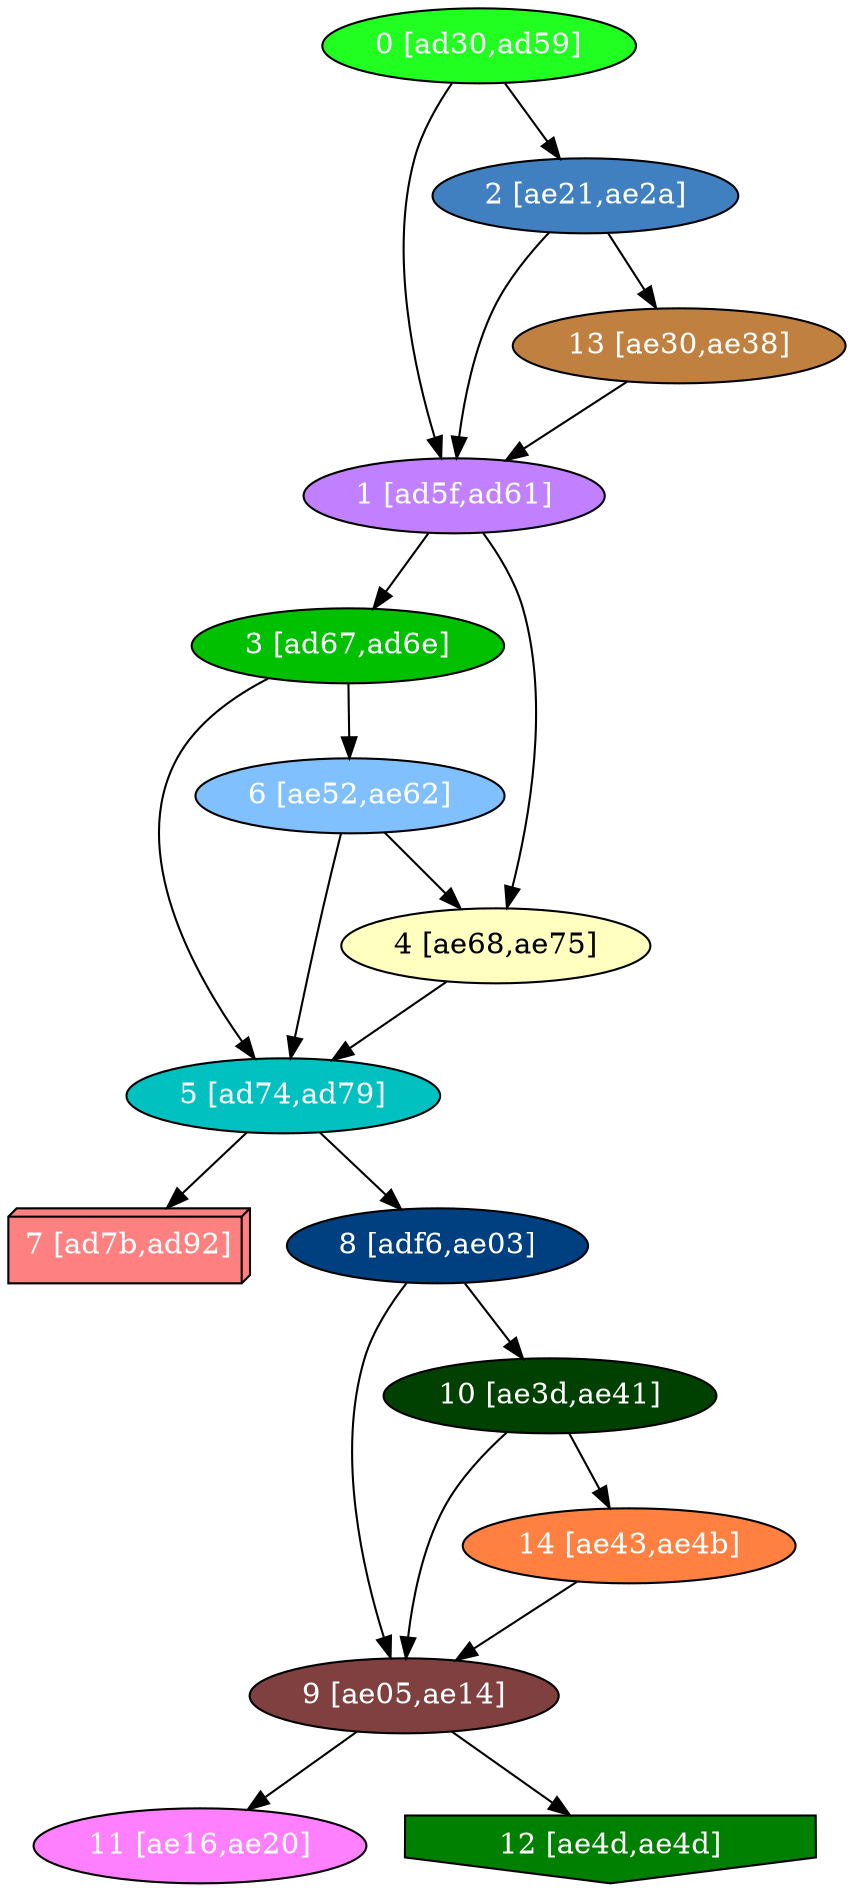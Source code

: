 diGraph libnss3{
	libnss3_0  [style=filled fillcolor="#20FF20" fontcolor="#ffffff" shape=oval label="0 [ad30,ad59]"]
	libnss3_1  [style=filled fillcolor="#C080FF" fontcolor="#ffffff" shape=oval label="1 [ad5f,ad61]"]
	libnss3_2  [style=filled fillcolor="#4080C0" fontcolor="#ffffff" shape=oval label="2 [ae21,ae2a]"]
	libnss3_3  [style=filled fillcolor="#00C000" fontcolor="#ffffff" shape=oval label="3 [ad67,ad6e]"]
	libnss3_4  [style=filled fillcolor="#FFFFC0" fontcolor="#000000" shape=oval label="4 [ae68,ae75]"]
	libnss3_5  [style=filled fillcolor="#00C0C0" fontcolor="#ffffff" shape=oval label="5 [ad74,ad79]"]
	libnss3_6  [style=filled fillcolor="#80C0FF" fontcolor="#ffffff" shape=oval label="6 [ae52,ae62]"]
	libnss3_7  [style=filled fillcolor="#FF8080" fontcolor="#ffffff" shape=box3d label="7 [ad7b,ad92]"]
	libnss3_8  [style=filled fillcolor="#004080" fontcolor="#ffffff" shape=oval label="8 [adf6,ae03]"]
	libnss3_9  [style=filled fillcolor="#804040" fontcolor="#ffffff" shape=oval label="9 [ae05,ae14]"]
	libnss3_a  [style=filled fillcolor="#004000" fontcolor="#ffffff" shape=oval label="10 [ae3d,ae41]"]
	libnss3_b  [style=filled fillcolor="#FF80FF" fontcolor="#ffffff" shape=oval label="11 [ae16,ae20]"]
	libnss3_c  [style=filled fillcolor="#008000" fontcolor="#ffffff" shape=invhouse label="12 [ae4d,ae4d]"]
	libnss3_d  [style=filled fillcolor="#C08040" fontcolor="#ffffff" shape=oval label="13 [ae30,ae38]"]
	libnss3_e  [style=filled fillcolor="#FF8040" fontcolor="#ffffff" shape=oval label="14 [ae43,ae4b]"]

	libnss3_0 -> libnss3_1
	libnss3_0 -> libnss3_2
	libnss3_1 -> libnss3_3
	libnss3_1 -> libnss3_4
	libnss3_2 -> libnss3_1
	libnss3_2 -> libnss3_d
	libnss3_3 -> libnss3_5
	libnss3_3 -> libnss3_6
	libnss3_4 -> libnss3_5
	libnss3_5 -> libnss3_7
	libnss3_5 -> libnss3_8
	libnss3_6 -> libnss3_4
	libnss3_6 -> libnss3_5
	libnss3_8 -> libnss3_9
	libnss3_8 -> libnss3_a
	libnss3_9 -> libnss3_b
	libnss3_9 -> libnss3_c
	libnss3_a -> libnss3_9
	libnss3_a -> libnss3_e
	libnss3_d -> libnss3_1
	libnss3_e -> libnss3_9
}